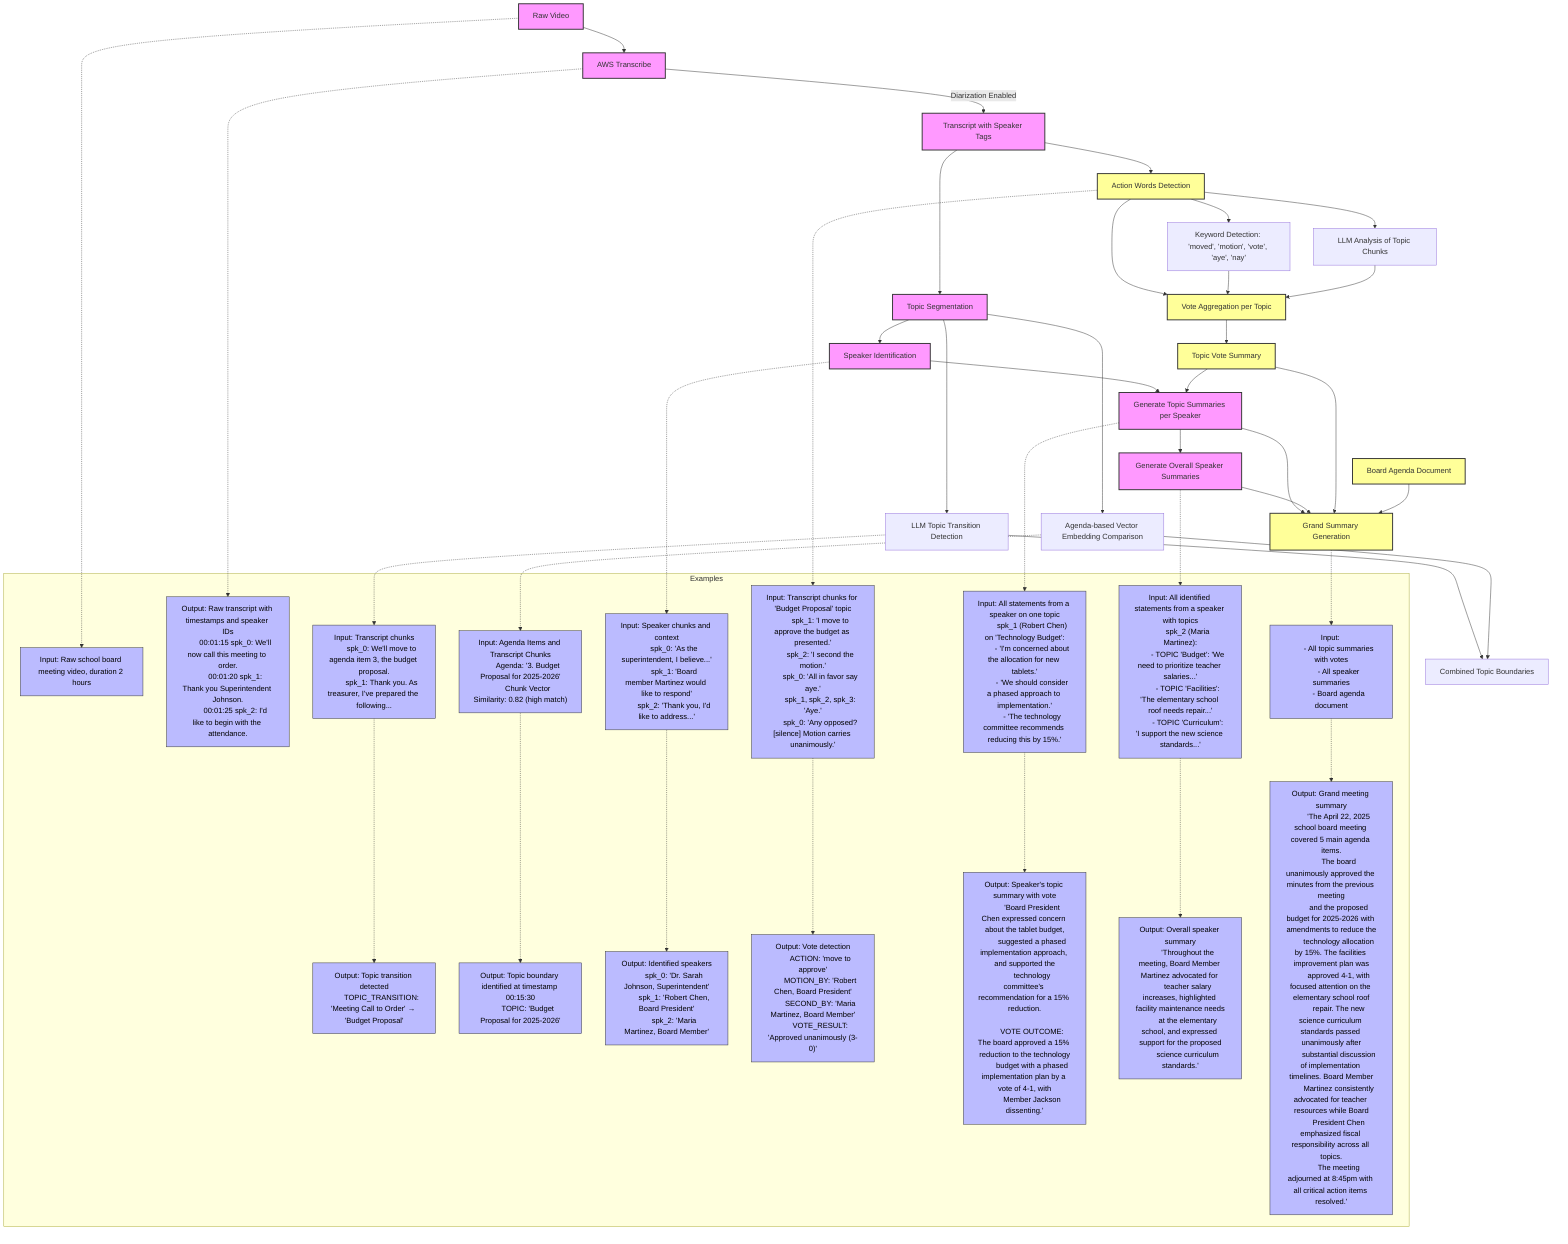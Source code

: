 flowchart TD
    %% Main processing steps
    A[Raw Video] --> B[AWS Transcribe]
    B -->|Diarization Enabled| C[Transcript with Speaker Tags]
    C --> D[Topic Segmentation]
    D --> E[Speaker Identification]
    E --> F[Generate Topic Summaries per Speaker]
    F --> G[Generate Overall Speaker Summaries]
    
    %% New Vote Aggregation Flow
    C --> H[Action Words Detection]
    H --> I[Vote Aggregation per Topic]
    I --> J[Topic Vote Summary]
    J --> F

    %% Grand Summary Feature
    F --> K[Grand Summary Generation]
    G --> K
    J --> K
    L[Board Agenda Document] --> K
    
    %% Subprocesses for topic segmentation
    D --> D1[LLM Topic Transition Detection]
    D --> D2[Agenda-based Vector Embedding Comparison]
    D1 --> D3[Combined Topic Boundaries]
    D2 --> D3
    
    %% Vote detection subprocess
    H --> H1[Keyword Detection: 'moved', 'motion', 'vote', 'aye', 'nay']
    H --> H2[LLM Analysis of Topic Chunks]
    H1 --> I
    H2 --> I
    
    %% Examples
    subgraph "Examples"
        %% Input example
        A1[Input: Raw school board meeting video, duration 2 hours]
        
        %% AWS Transcribe output example
        B1["Output: Raw transcript with timestamps and speaker IDs
        00:01:15 spk_0: We'll now call this meeting to order.
        00:01:20 spk_1: Thank you Superintendent Johnson.
        00:01:25 spk_2: I'd like to begin with the attendance."]
        
        %% Topic segmentation input/output
        D1_ex["Input: Transcript chunks
        spk_0: We'll move to agenda item 3, the budget proposal.
        spk_1: Thank you. As treasurer, I've prepared the following..."]
        
        D1_out["Output: Topic transition detected
        TOPIC_TRANSITION: 'Meeting Call to Order' → 'Budget Proposal'"]
        
        D2_ex["Input: Agenda Items and Transcript Chunks
        Agenda: '3. Budget Proposal for 2025-2026'
        Chunk Vector Similarity: 0.82 (high match)"]
        
        D2_out["Output: Topic boundary identified at timestamp 00:15:30
        TOPIC: 'Budget Proposal for 2025-2026'"]
        
        %% Speaker identification example
        E1["Input: Speaker chunks and context
        spk_0: 'As the superintendent, I believe...'
        spk_1: 'Board member Martinez would like to respond'
        spk_2: 'Thank you, I'd like to address...'"]
        
        E2["Output: Identified speakers
        spk_0: 'Dr. Sarah Johnson, Superintendent'
        spk_1: 'Robert Chen, Board President'
        spk_2: 'Maria Martinez, Board Member'"]
        
        %% Vote detection and aggregation example
        H1_ex["Input: Transcript chunks for 'Budget Proposal' topic
        spk_1: 'I move to approve the budget as presented.'
        spk_2: 'I second the motion.'
        spk_0: 'All in favor say aye.'
        spk_1, spk_2, spk_3: 'Aye.'
        spk_0: 'Any opposed? [silence] Motion carries unanimously.'"]
        
        H1_out["Output: Vote detection
        ACTION: 'move to approve'
        MOTION_BY: 'Robert Chen, Board President'
        SECOND_BY: 'Maria Martinez, Board Member'
        VOTE_RESULT: 'Approved unanimously (3-0)'"]
        
        %% Topic summaries example with vote
        F1["Input: All statements from a speaker on one topic
        spk_1 (Robert Chen) on 'Technology Budget':
        - 'I'm concerned about the allocation for new tablets.'
        - 'We should consider a phased approach to implementation.'
        - 'The technology committee recommends reducing this by 15%.'"]
        
        F2["Output: Speaker's topic summary with vote
        'Board President Chen expressed concern about the tablet budget,
        suggested a phased implementation approach, and supported the
        technology committee's recommendation for a 15% reduction.
        
        VOTE OUTCOME: The board approved a 15% reduction to the technology
        budget with a phased implementation plan by a vote of 4-1, with
        Member Jackson dissenting.'"]
        
        %% Overall speaker summaries
        G1["Input: All identified statements from a speaker with topics
        spk_2 (Maria Martinez):
        - TOPIC 'Budget': 'We need to prioritize teacher salaries...'
        - TOPIC 'Facilities': 'The elementary school roof needs repair...'
        - TOPIC 'Curriculum': 'I support the new science standards...'"]
        
        G2["Output: Overall speaker summary
        'Throughout the meeting, Board Member Martinez advocated for 
        teacher salary increases, highlighted facility maintenance needs
        at the elementary school, and expressed support for the proposed
        science curriculum standards.'"]
        
        %% Grand summary example
        K1["Input: 
        - All topic summaries with votes
        - All speaker summaries
        - Board agenda document"]
        
        K2["Output: Grand meeting summary
        'The April 22, 2025 school board meeting covered 5 main agenda items.
        The board unanimously approved the minutes from the previous meeting
        and the proposed budget for 2025-2026 with amendments to reduce the
        technology allocation by 15%. The facilities improvement plan was
        approved 4-1, with focused attention on the elementary school roof
        repair. The new science curriculum standards passed unanimously after
        substantial discussion of implementation timelines. Board Member
        Martinez consistently advocated for teacher resources while Board
        President Chen emphasized fiscal responsibility across all topics.
        The meeting adjourned at 8:45pm with all critical action items resolved.'"]
    end
    
    %% Connect examples to main flow
    A -.-> A1
    B -.-> B1
    D1 -.-> D1_ex -.-> D1_out
    D2 -.-> D2_ex -.-> D2_out
    E -.-> E1 -.-> E2
    H -.-> H1_ex -.-> H1_out
    F -.-> F1 -.-> F2
    G -.-> G1 -.-> G2
    K -.-> K1 -.-> K2
    
    %% Add some styling
    classDef process fill:#f9f,stroke:#333,stroke-width:2px
    classDef newFeature fill:#ff9,stroke:#333,stroke-width:2px
    classDef example fill:#bbf,stroke:#333,stroke-width:1px,color:#000
    class A,B,C,D,E,F,G process
    class H,I,J,K,L newFeature
    class A1,B1,D1_ex,D1_out,D2_ex,D2_out,E1,E2,H1_ex,H1_out,F1,F2,G1,G2,K1,K2 example